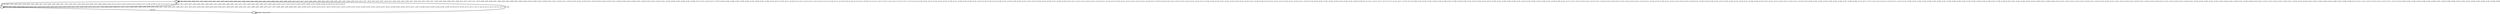 digraph G {
        node [style=rounded, penwidth=3, fontsize=20, shape=oval];
        "0" -> "0" [label="@798, @804, @805, @806, @812, @813, @814, @820, @821, @822, @828, @829, @830, @836, @837, @838, @844, @845, @846, @852, @853, @854, @860, @861, @862, @868, @869, @870, @876, @877, @878, @884, @885, @886, @892, @893, @894, @900, @901, @902, @908, @909, @910, @916, @917, @918, @919, @920, @921, @928, @937, @938, @944, @945, @946, @947, @948, @954, @955, @956, @957, @958, @964, @965, @966, @967, @968, @974, @975, @976, @977, @978, @984, @985, @986, @987, @988, @994, @995, @996, @997, @998, @1004, @1005, @1006, @1007, @1008, @1014, @1015, @1016, @1017, @1018, @1024, @1025, @1026, @1027, @1028, @1034, @1035, @1036, @1037, @1038, @1044, @1045, @1046, @1047, @1048, @1054, @1055, @1056, @1057, @1058, @1064, @1065, @1066, @1067, @1068, @1074, @1075, @1076, @1077, @1078, @1084, @1085, @1086, @1087, @1088, @1094, @1095, @1096, @1097, @1098, @1104, @1105, @1106, @1107, @1108, @1114, @1115, @1116, @1117, @1118, @1124, @1125, @1126, @1127, @1128, @1129, @1130, @1134, @1135, @1169, @1170, @1171, @1172, @1173, @1174, @1175, @1176, @1177, @1178, @1179, @1180, @1181, @1182, @1183, @1184, @1185, @1186, @1187, @1188, @1189, @1190, @1191, @1192, @1193, @1194, @1195, @1196, @1197, @1198, @1199, @1200, @1201, @1202, @1203, @1204, @1205, @1206, @1207, @1208, @1209, @1210, @1211, @1212, @1213, @1214, @1215, @1216, @1217, @1218, @1219, @1220, @1221, @1222, @1223, @1224, @1225, @1226, @1227, @1228, @1229, @1230, @1231, @1232, @1233, @1234, @1235, @1236, @1237, @1238, @1239, @1240, @1241, @1242, @1243, @1244, @1245, @1246, @1247, @1248, @1249, @1250, @1251, @1252, @1253, @1254, @1255, @1256, @1257, @1258, @1259, @1260, @1261, @1262, @1263, @1264, @1265, @1266, @1267, @1268, @1269, @1270, @1271, @1272, @1273, @1274, @1275, @1276, @1277, @1278, @1279, @1280, @1281, @1282, @1283, @1284, @1285, @1286, @1287, @1288, @1289, @1290, @1291, @1292, @1293, @1294, @1295, @1296, @1297, @1298, @1299, @1300, @1301, @1302, @1303, @1304, @1305, @1306, @1307, @1308, @1309, @1310, @1311, @1312, @1313, @1314, @1315, @1316, @1317, @1318, @1319, @1320, @1321, @1322, @1323, @1324, @1325, @1326, @1327, @1328, @1329, @1330, @1331, @1332, @1333, @1334, @1335, @1336, @1337, @1338, @1339, @1340, @1341, @1342, @1343, @1344, @1345, @1346, @1347, @1348, @1349, @1350, @1351, @1352, @1353, @1354, @1355, @1356, @1357, @1358, @1359, @1360, @1361, @1362, @1363, @1364, @1365, @1366, @1367, @1368, @1369, @1370, @1371, @1372, @1373, @1374, @1375, @1376, @1377, @1378, @1379, @1380, @1381, @1382, @1383, @1384, @1385, @1386, @1387, @1388, @1389, @1390, @1391, @1392, @1393, @1394, @1395, @1396, @1397, @1398, @1399, @1400, @1401, @1402, @1403, @1404, @1405, @1406, @1407, @1408, @1409, @1410, @1411, @1412, @1413, @1414, @1415, @1416, @1417, @1418, @1419, @1420, @1421, @1422, @1423, @1424, @1425, @1426, @1427, @1428, @1429, @1430, @1431, @1432, @1433, @1434, @1435, @1436, @1437, @1438, @1439, @1440, @1441, @1442, @1443, @1444, @1445, @1446, @1447, @1448, @1449, @1450, @1451, @1452, @1453, @1454, @1455, @1456, @1457, @1458, @1459, @1460, @1461, @1462, @1463, @1464, @1465, @1466, @1467, @1468, @1469, @1470, @1471, @1472, @1473, @1474, @1475, @1476, @1477, @1478, @1479, @1480, @1481, @1482, @1483, @1484, @1485, @1486, @1487, @1488, @1489, @1490, @1491, @1492, @1493, @1494, @1495, @1496, @1497, @1498, @1499", color=black,arrowsize=1,style=bold,penwidth=3,fontsize=20];
"0" -> "1" [label="@799, @807, @815, @823, @831, @839, @847, @855, @863, @871, @879, @887, @895, @903, @911, @922, @929, @932, @939, @949, @959, @969, @979, @989, @999, @1009, @1019, @1029, @1039, @1049, @1059, @1069, @1079, @1089, @1099, @1109, @1119, @1131, @1136", color=black,arrowsize=1,style=bold,penwidth=3,fontsize=20];
"1" -> "1" [label="@800, @801, @802, @808, @809, @810, @816, @817, @818, @824, @825, @826, @832, @833, @834, @840, @841, @842, @848, @849, @850, @856, @857, @858, @864, @865, @866, @872, @873, @874, @880, @881, @882, @888, @889, @890, @896, @897, @898, @904, @905, @906, @912, @913, @914, @923, @924, @925, @926, @930, @933, @934, @935, @940, @941, @942, @950, @951, @952, @960, @961, @962, @970, @971, @972, @980, @981, @982, @990, @991, @992, @1000, @1001, @1002, @1010, @1011, @1012, @1020, @1021, @1022, @1030, @1031, @1032, @1040, @1041, @1042, @1050, @1051, @1052, @1060, @1061, @1062, @1070, @1071, @1072, @1080, @1081, @1082, @1090, @1091, @1092, @1100, @1101, @1102, @1110, @1111, @1112, @1120, @1121, @1122, @1132, @1137", color=black,arrowsize=1,style=bold,penwidth=3,fontsize=20];
"1" -> "0" [label="@803, @811, @819, @827, @835, @843, @851, @859, @867, @875, @883, @891, @899, @907, @915, @927, @931, @936, @943, @953, @963, @973, @983, @993, @1003, @1013, @1023, @1033, @1043, @1053, @1063, @1073, @1083, @1093, @1103, @1113, @1123, @1133", color=black,arrowsize=1,style=bold,penwidth=3,fontsize=20];
"1" -> "2" [label="@1138", color=black,arrowsize=1,style=bold,penwidth=3,fontsize=20];
"2" -> "2" [label="@1139 + 1*n, n=0..28", color=black,arrowsize=1,style=bold,penwidth=3,fontsize=20];
"2" -> "0" [label="@1168", color=black,arrowsize=1,style=bold,penwidth=3,fontsize=20];
}
